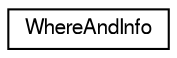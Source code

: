 digraph "Graphical Class Hierarchy"
{
  edge [fontname="FreeSans",fontsize="10",labelfontname="FreeSans",labelfontsize="10"];
  node [fontname="FreeSans",fontsize="10",shape=record];
  rankdir="LR";
  Node0 [label="WhereAndInfo",height=0.2,width=0.4,color="black", fillcolor="white", style="filled",URL="$structWhereAndInfo.html"];
}
